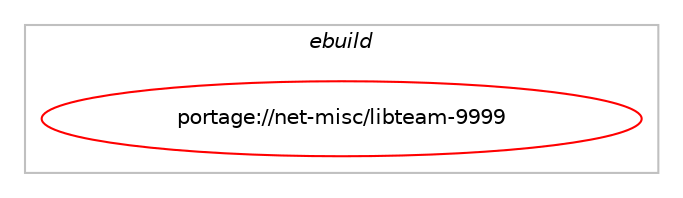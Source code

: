 digraph prolog {

# *************
# Graph options
# *************

newrank=true;
concentrate=true;
compound=true;
graph [rankdir=LR,fontname=Helvetica,fontsize=10,ranksep=1.5];#, ranksep=2.5, nodesep=0.2];
edge  [arrowhead=vee];
node  [fontname=Helvetica,fontsize=10];

# **********
# The ebuild
# **********

subgraph cluster_leftcol {
color=gray;
label=<<i>ebuild</i>>;
id [label="portage://net-misc/libteam-9999", color=red, width=4, href="../net-misc/libteam-9999.svg"];
}

# ****************
# The dependencies
# ****************

subgraph cluster_midcol {
color=gray;
label=<<i>dependencies</i>>;
subgraph cluster_compile {
fillcolor="#eeeeee";
style=filled;
label=<<i>compile</i>>;
# *** BEGIN UNKNOWN DEPENDENCY TYPE (TODO) ***
# id -> equal(use_conditional_group(positive,dbus,portage://net-misc/libteam-9999,[package_dependency(portage://net-misc/libteam-9999,install,no,sys-apps,dbus,none,[,,],[],[])]))
# *** END UNKNOWN DEPENDENCY TYPE (TODO) ***

# *** BEGIN UNKNOWN DEPENDENCY TYPE (TODO) ***
# id -> equal(use_conditional_group(positive,zmq,portage://net-misc/libteam-9999,[package_dependency(portage://net-misc/libteam-9999,install,no,net-libs,zeromq,greaterequal,[3.2.0,,,3.2.0],[],[])]))
# *** END UNKNOWN DEPENDENCY TYPE (TODO) ***

# *** BEGIN UNKNOWN DEPENDENCY TYPE (TODO) ***
# id -> equal(package_dependency(portage://net-misc/libteam-9999,install,no,dev-libs,jansson,greaterequal,[2.4,,,2.4],any_same_slot,[]))
# *** END UNKNOWN DEPENDENCY TYPE (TODO) ***

# *** BEGIN UNKNOWN DEPENDENCY TYPE (TODO) ***
# id -> equal(package_dependency(portage://net-misc/libteam-9999,install,no,dev-libs,libdaemon,none,[,,],[],[]))
# *** END UNKNOWN DEPENDENCY TYPE (TODO) ***

# *** BEGIN UNKNOWN DEPENDENCY TYPE (TODO) ***
# id -> equal(package_dependency(portage://net-misc/libteam-9999,install,no,dev-libs,libnl,greaterequal,[3.2.19,,,3.2.19],[],[use(enable(utils),none)]))
# *** END UNKNOWN DEPENDENCY TYPE (TODO) ***

}
subgraph cluster_compileandrun {
fillcolor="#eeeeee";
style=filled;
label=<<i>compile and run</i>>;
}
subgraph cluster_run {
fillcolor="#eeeeee";
style=filled;
label=<<i>run</i>>;
# *** BEGIN UNKNOWN DEPENDENCY TYPE (TODO) ***
# id -> equal(use_conditional_group(positive,dbus,portage://net-misc/libteam-9999,[package_dependency(portage://net-misc/libteam-9999,run,no,sys-apps,dbus,none,[,,],[],[])]))
# *** END UNKNOWN DEPENDENCY TYPE (TODO) ***

# *** BEGIN UNKNOWN DEPENDENCY TYPE (TODO) ***
# id -> equal(use_conditional_group(positive,syslog,portage://net-misc/libteam-9999,[package_dependency(portage://net-misc/libteam-9999,run,no,virtual,logger,none,[,,],[],[])]))
# *** END UNKNOWN DEPENDENCY TYPE (TODO) ***

# *** BEGIN UNKNOWN DEPENDENCY TYPE (TODO) ***
# id -> equal(use_conditional_group(positive,zmq,portage://net-misc/libteam-9999,[package_dependency(portage://net-misc/libteam-9999,run,no,net-libs,zeromq,greaterequal,[3.2.0,,,3.2.0],[],[])]))
# *** END UNKNOWN DEPENDENCY TYPE (TODO) ***

# *** BEGIN UNKNOWN DEPENDENCY TYPE (TODO) ***
# id -> equal(package_dependency(portage://net-misc/libteam-9999,run,no,dev-libs,jansson,greaterequal,[2.4,,,2.4],any_same_slot,[]))
# *** END UNKNOWN DEPENDENCY TYPE (TODO) ***

# *** BEGIN UNKNOWN DEPENDENCY TYPE (TODO) ***
# id -> equal(package_dependency(portage://net-misc/libteam-9999,run,no,dev-libs,libdaemon,none,[,,],[],[]))
# *** END UNKNOWN DEPENDENCY TYPE (TODO) ***

# *** BEGIN UNKNOWN DEPENDENCY TYPE (TODO) ***
# id -> equal(package_dependency(portage://net-misc/libteam-9999,run,no,dev-libs,libnl,greaterequal,[3.2.19,,,3.2.19],[],[use(enable(utils),none)]))
# *** END UNKNOWN DEPENDENCY TYPE (TODO) ***

}
}

# **************
# The candidates
# **************

subgraph cluster_choices {
rank=same;
color=gray;
label=<<i>candidates</i>>;

}

}
